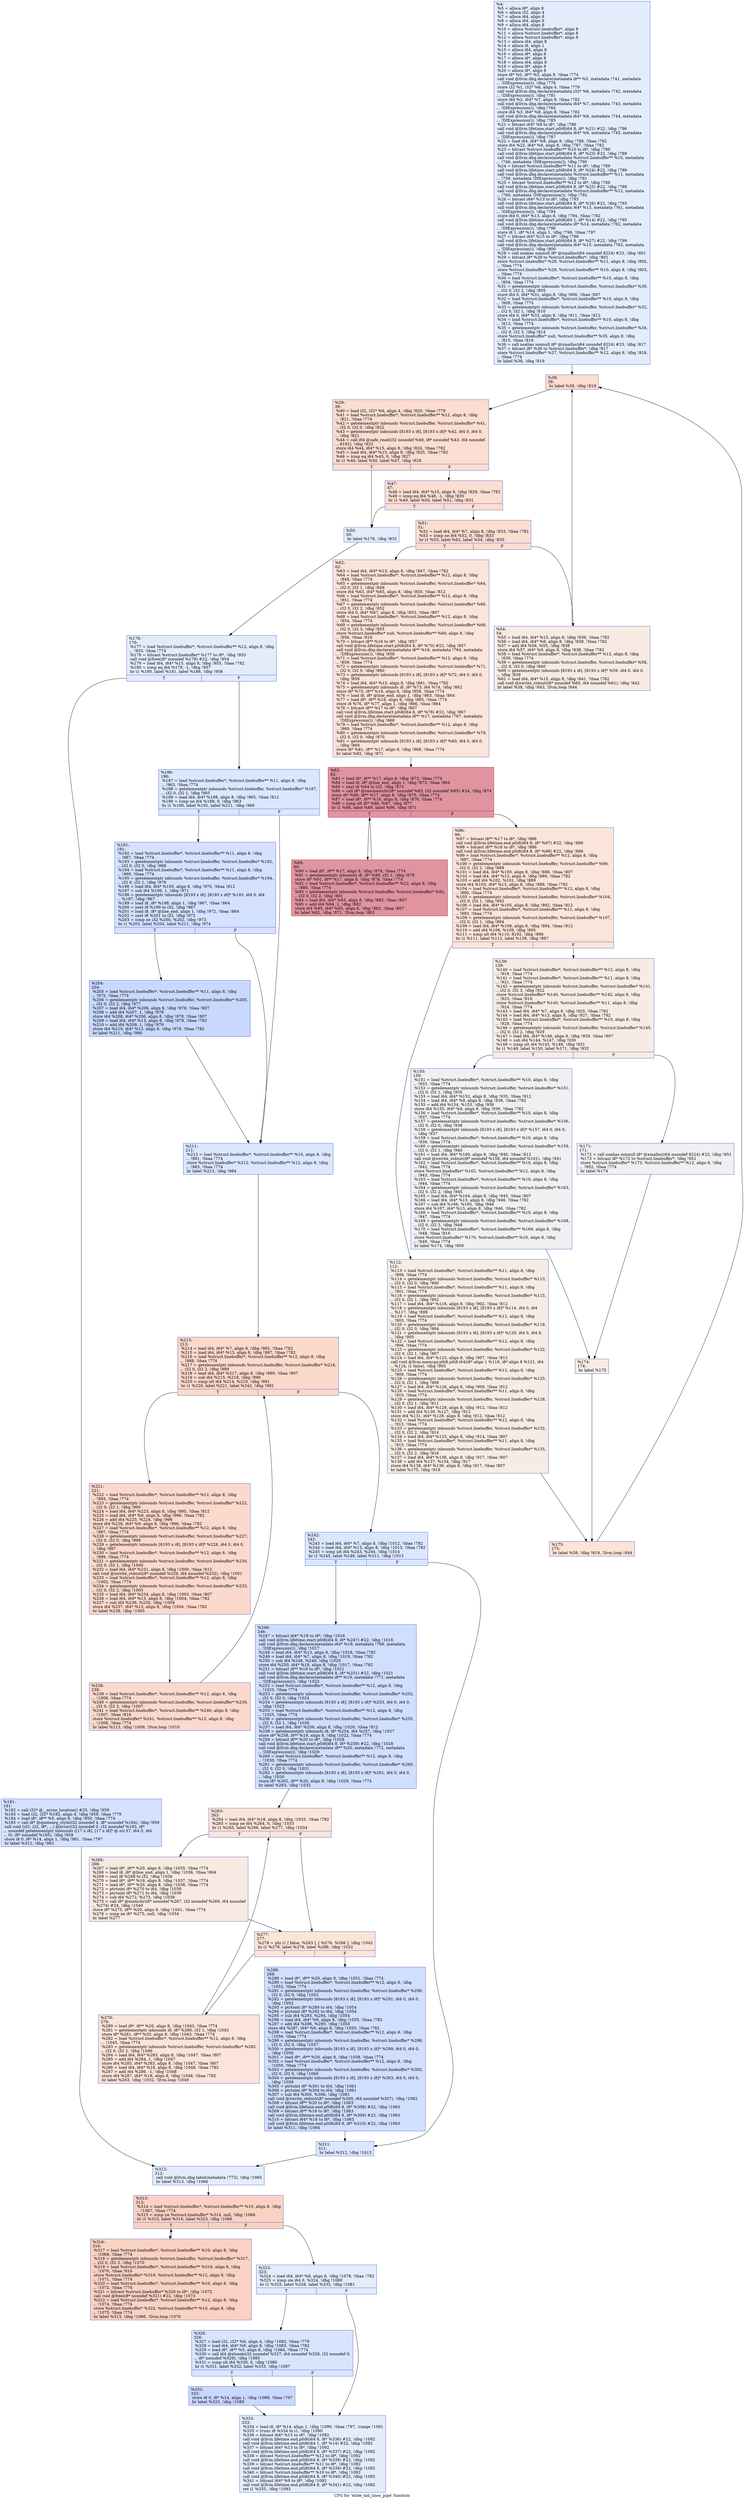 digraph "CFG for 'elide_tail_lines_pipe' function" {
	label="CFG for 'elide_tail_lines_pipe' function";

	Node0x901e40 [shape=record,color="#3d50c3ff", style=filled, fillcolor="#bfd3f670",label="{%4:\l  %5 = alloca i8*, align 8\l  %6 = alloca i32, align 4\l  %7 = alloca i64, align 8\l  %8 = alloca i64, align 8\l  %9 = alloca i64, align 8\l  %10 = alloca %struct.linebuffer*, align 8\l  %11 = alloca %struct.linebuffer*, align 8\l  %12 = alloca %struct.linebuffer*, align 8\l  %13 = alloca i64, align 8\l  %14 = alloca i8, align 1\l  %15 = alloca i64, align 8\l  %16 = alloca i8*, align 8\l  %17 = alloca i8*, align 8\l  %18 = alloca i64, align 8\l  %19 = alloca i8*, align 8\l  %20 = alloca i8*, align 8\l  store i8* %0, i8** %5, align 8, !tbaa !774\l  call void @llvm.dbg.declare(metadata i8** %5, metadata !741, metadata\l... !DIExpression()), !dbg !778\l  store i32 %1, i32* %6, align 4, !tbaa !779\l  call void @llvm.dbg.declare(metadata i32* %6, metadata !742, metadata\l... !DIExpression()), !dbg !781\l  store i64 %2, i64* %7, align 8, !tbaa !782\l  call void @llvm.dbg.declare(metadata i64* %7, metadata !743, metadata\l... !DIExpression()), !dbg !784\l  store i64 %3, i64* %8, align 8, !tbaa !782\l  call void @llvm.dbg.declare(metadata i64* %8, metadata !744, metadata\l... !DIExpression()), !dbg !785\l  %21 = bitcast i64* %9 to i8*, !dbg !786\l  call void @llvm.lifetime.start.p0i8(i64 8, i8* %21) #22, !dbg !786\l  call void @llvm.dbg.declare(metadata i64* %9, metadata !745, metadata\l... !DIExpression()), !dbg !787\l  %22 = load i64, i64* %8, align 8, !dbg !788, !tbaa !782\l  store i64 %22, i64* %9, align 8, !dbg !787, !tbaa !782\l  %23 = bitcast %struct.linebuffer** %10 to i8*, !dbg !789\l  call void @llvm.lifetime.start.p0i8(i64 8, i8* %23) #22, !dbg !789\l  call void @llvm.dbg.declare(metadata %struct.linebuffer** %10, metadata\l... !746, metadata !DIExpression()), !dbg !790\l  %24 = bitcast %struct.linebuffer** %11 to i8*, !dbg !789\l  call void @llvm.lifetime.start.p0i8(i64 8, i8* %24) #22, !dbg !789\l  call void @llvm.dbg.declare(metadata %struct.linebuffer** %11, metadata\l... !759, metadata !DIExpression()), !dbg !791\l  %25 = bitcast %struct.linebuffer** %12 to i8*, !dbg !789\l  call void @llvm.lifetime.start.p0i8(i64 8, i8* %25) #22, !dbg !789\l  call void @llvm.dbg.declare(metadata %struct.linebuffer** %12, metadata\l... !760, metadata !DIExpression()), !dbg !792\l  %26 = bitcast i64* %13 to i8*, !dbg !793\l  call void @llvm.lifetime.start.p0i8(i64 8, i8* %26) #22, !dbg !793\l  call void @llvm.dbg.declare(metadata i64* %13, metadata !761, metadata\l... !DIExpression()), !dbg !794\l  store i64 0, i64* %13, align 8, !dbg !794, !tbaa !782\l  call void @llvm.lifetime.start.p0i8(i64 1, i8* %14) #22, !dbg !795\l  call void @llvm.dbg.declare(metadata i8* %14, metadata !762, metadata\l... !DIExpression()), !dbg !796\l  store i8 1, i8* %14, align 1, !dbg !796, !tbaa !797\l  %27 = bitcast i64* %15 to i8*, !dbg !799\l  call void @llvm.lifetime.start.p0i8(i64 8, i8* %27) #22, !dbg !799\l  call void @llvm.dbg.declare(metadata i64* %15, metadata !763, metadata\l... !DIExpression()), !dbg !800\l  %28 = call noalias nonnull i8* @xmalloc(i64 noundef 8224) #23, !dbg !801\l  %29 = bitcast i8* %28 to %struct.linebuffer*, !dbg !801\l  store %struct.linebuffer* %29, %struct.linebuffer** %11, align 8, !dbg !802,\l... !tbaa !774\l  store %struct.linebuffer* %29, %struct.linebuffer** %10, align 8, !dbg !803,\l... !tbaa !774\l  %30 = load %struct.linebuffer*, %struct.linebuffer** %10, align 8, !dbg\l... !804, !tbaa !774\l  %31 = getelementptr inbounds %struct.linebuffer, %struct.linebuffer* %30,\l... i32 0, i32 2, !dbg !805\l  store i64 0, i64* %31, align 8, !dbg !806, !tbaa !807\l  %32 = load %struct.linebuffer*, %struct.linebuffer** %10, align 8, !dbg\l... !809, !tbaa !774\l  %33 = getelementptr inbounds %struct.linebuffer, %struct.linebuffer* %32,\l... i32 0, i32 1, !dbg !810\l  store i64 0, i64* %33, align 8, !dbg !811, !tbaa !812\l  %34 = load %struct.linebuffer*, %struct.linebuffer** %10, align 8, !dbg\l... !813, !tbaa !774\l  %35 = getelementptr inbounds %struct.linebuffer, %struct.linebuffer* %34,\l... i32 0, i32 3, !dbg !814\l  store %struct.linebuffer* null, %struct.linebuffer** %35, align 8, !dbg\l... !815, !tbaa !816\l  %36 = call noalias nonnull i8* @xmalloc(i64 noundef 8224) #23, !dbg !817\l  %37 = bitcast i8* %36 to %struct.linebuffer*, !dbg !817\l  store %struct.linebuffer* %37, %struct.linebuffer** %12, align 8, !dbg !818,\l... !tbaa !774\l  br label %38, !dbg !819\l}"];
	Node0x901e40 -> Node0x901fe0;
	Node0x901fe0 [shape=record,color="#3d50c3ff", style=filled, fillcolor="#f7b39670",label="{%38:\l38:                                               \l  br label %39, !dbg !819\l}"];
	Node0x901fe0 -> Node0x902030;
	Node0x902030 [shape=record,color="#3d50c3ff", style=filled, fillcolor="#f7b39670",label="{%39:\l39:                                               \l  %40 = load i32, i32* %6, align 4, !dbg !820, !tbaa !779\l  %41 = load %struct.linebuffer*, %struct.linebuffer** %12, align 8, !dbg\l... !821, !tbaa !774\l  %42 = getelementptr inbounds %struct.linebuffer, %struct.linebuffer* %41,\l... i32 0, i32 0, !dbg !822\l  %43 = getelementptr inbounds [8193 x i8], [8193 x i8]* %42, i64 0, i64 0,\l... !dbg !821\l  %44 = call i64 @safe_read(i32 noundef %40, i8* noundef %43, i64 noundef\l... 8192), !dbg !823\l  store i64 %44, i64* %15, align 8, !dbg !824, !tbaa !782\l  %45 = load i64, i64* %15, align 8, !dbg !825, !tbaa !782\l  %46 = icmp eq i64 %45, 0, !dbg !827\l  br i1 %46, label %50, label %47, !dbg !828\l|{<s0>T|<s1>F}}"];
	Node0x902030:s0 -> Node0x9020d0;
	Node0x902030:s1 -> Node0x902080;
	Node0x902080 [shape=record,color="#3d50c3ff", style=filled, fillcolor="#f7b39670",label="{%47:\l47:                                               \l  %48 = load i64, i64* %15, align 8, !dbg !829, !tbaa !782\l  %49 = icmp eq i64 %48, -1, !dbg !830\l  br i1 %49, label %50, label %51, !dbg !831\l|{<s0>T|<s1>F}}"];
	Node0x902080:s0 -> Node0x9020d0;
	Node0x902080:s1 -> Node0x902120;
	Node0x9020d0 [shape=record,color="#3d50c3ff", style=filled, fillcolor="#bfd3f670",label="{%50:\l50:                                               \l  br label %176, !dbg !832\l}"];
	Node0x9020d0 -> Node0x9024e0;
	Node0x902120 [shape=record,color="#3d50c3ff", style=filled, fillcolor="#f7b39670",label="{%51:\l51:                                               \l  %52 = load i64, i64* %7, align 8, !dbg !833, !tbaa !782\l  %53 = icmp ne i64 %52, 0, !dbg !833\l  br i1 %53, label %62, label %54, !dbg !835\l|{<s0>T|<s1>F}}"];
	Node0x902120:s0 -> Node0x9021c0;
	Node0x902120:s1 -> Node0x902170;
	Node0x902170 [shape=record,color="#3d50c3ff", style=filled, fillcolor="#eed0c070",label="{%54:\l54:                                               \l  %55 = load i64, i64* %15, align 8, !dbg !836, !tbaa !782\l  %56 = load i64, i64* %9, align 8, !dbg !838, !tbaa !782\l  %57 = add i64 %56, %55, !dbg !838\l  store i64 %57, i64* %9, align 8, !dbg !838, !tbaa !782\l  %58 = load %struct.linebuffer*, %struct.linebuffer** %12, align 8, !dbg\l... !839, !tbaa !774\l  %59 = getelementptr inbounds %struct.linebuffer, %struct.linebuffer* %58,\l... i32 0, i32 0, !dbg !840\l  %60 = getelementptr inbounds [8193 x i8], [8193 x i8]* %59, i64 0, i64 0,\l... !dbg !839\l  %61 = load i64, i64* %15, align 8, !dbg !841, !tbaa !782\l  call void @xwrite_stdout(i8* noundef %60, i64 noundef %61), !dbg !842\l  br label %38, !dbg !843, !llvm.loop !844\l}"];
	Node0x902170 -> Node0x901fe0;
	Node0x9021c0 [shape=record,color="#3d50c3ff", style=filled, fillcolor="#f5c1a970",label="{%62:\l62:                                               \l  %63 = load i64, i64* %15, align 8, !dbg !847, !tbaa !782\l  %64 = load %struct.linebuffer*, %struct.linebuffer** %12, align 8, !dbg\l... !848, !tbaa !774\l  %65 = getelementptr inbounds %struct.linebuffer, %struct.linebuffer* %64,\l... i32 0, i32 1, !dbg !849\l  store i64 %63, i64* %65, align 8, !dbg !850, !tbaa !812\l  %66 = load %struct.linebuffer*, %struct.linebuffer** %12, align 8, !dbg\l... !851, !tbaa !774\l  %67 = getelementptr inbounds %struct.linebuffer, %struct.linebuffer* %66,\l... i32 0, i32 2, !dbg !852\l  store i64 0, i64* %67, align 8, !dbg !853, !tbaa !807\l  %68 = load %struct.linebuffer*, %struct.linebuffer** %12, align 8, !dbg\l... !854, !tbaa !774\l  %69 = getelementptr inbounds %struct.linebuffer, %struct.linebuffer* %68,\l... i32 0, i32 3, !dbg !855\l  store %struct.linebuffer* null, %struct.linebuffer** %69, align 8, !dbg\l... !856, !tbaa !816\l  %70 = bitcast i8** %16 to i8*, !dbg !857\l  call void @llvm.lifetime.start.p0i8(i64 8, i8* %70) #22, !dbg !857\l  call void @llvm.dbg.declare(metadata i8** %16, metadata !764, metadata\l... !DIExpression()), !dbg !858\l  %71 = load %struct.linebuffer*, %struct.linebuffer** %12, align 8, !dbg\l... !859, !tbaa !774\l  %72 = getelementptr inbounds %struct.linebuffer, %struct.linebuffer* %71,\l... i32 0, i32 0, !dbg !860\l  %73 = getelementptr inbounds [8193 x i8], [8193 x i8]* %72, i64 0, i64 0,\l... !dbg !859\l  %74 = load i64, i64* %15, align 8, !dbg !861, !tbaa !782\l  %75 = getelementptr inbounds i8, i8* %73, i64 %74, !dbg !862\l  store i8* %75, i8** %16, align 8, !dbg !858, !tbaa !774\l  %76 = load i8, i8* @line_end, align 1, !dbg !863, !tbaa !864\l  %77 = load i8*, i8** %16, align 8, !dbg !865, !tbaa !774\l  store i8 %76, i8* %77, align 1, !dbg !866, !tbaa !864\l  %78 = bitcast i8** %17 to i8*, !dbg !867\l  call void @llvm.lifetime.start.p0i8(i64 8, i8* %78) #22, !dbg !867\l  call void @llvm.dbg.declare(metadata i8** %17, metadata !767, metadata\l... !DIExpression()), !dbg !868\l  %79 = load %struct.linebuffer*, %struct.linebuffer** %12, align 8, !dbg\l... !869, !tbaa !774\l  %80 = getelementptr inbounds %struct.linebuffer, %struct.linebuffer* %79,\l... i32 0, i32 0, !dbg !870\l  %81 = getelementptr inbounds [8193 x i8], [8193 x i8]* %80, i64 0, i64 0,\l... !dbg !869\l  store i8* %81, i8** %17, align 8, !dbg !868, !tbaa !774\l  br label %82, !dbg !871\l}"];
	Node0x9021c0 -> Node0x902210;
	Node0x902210 [shape=record,color="#b70d28ff", style=filled, fillcolor="#b70d2870",label="{%82:\l82:                                               \l  %83 = load i8*, i8** %17, align 8, !dbg !872, !tbaa !774\l  %84 = load i8, i8* @line_end, align 1, !dbg !873, !tbaa !864\l  %85 = sext i8 %84 to i32, !dbg !873\l  %86 = call i8* @rawmemchr(i8* noundef %83, i32 noundef %85) #24, !dbg !874\l  store i8* %86, i8** %17, align 8, !dbg !875, !tbaa !774\l  %87 = load i8*, i8** %16, align 8, !dbg !876, !tbaa !774\l  %88 = icmp ult i8* %86, %87, !dbg !877\l  br i1 %88, label %89, label %96, !dbg !871\l|{<s0>T|<s1>F}}"];
	Node0x902210:s0 -> Node0x902260;
	Node0x902210:s1 -> Node0x9022b0;
	Node0x902260 [shape=record,color="#b70d28ff", style=filled, fillcolor="#b70d2870",label="{%89:\l89:                                               \l  %90 = load i8*, i8** %17, align 8, !dbg !878, !tbaa !774\l  %91 = getelementptr inbounds i8, i8* %90, i32 1, !dbg !878\l  store i8* %91, i8** %17, align 8, !dbg !878, !tbaa !774\l  %92 = load %struct.linebuffer*, %struct.linebuffer** %12, align 8, !dbg\l... !880, !tbaa !774\l  %93 = getelementptr inbounds %struct.linebuffer, %struct.linebuffer* %92,\l... i32 0, i32 2, !dbg !881\l  %94 = load i64, i64* %93, align 8, !dbg !882, !tbaa !807\l  %95 = add i64 %94, 1, !dbg !882\l  store i64 %95, i64* %93, align 8, !dbg !882, !tbaa !807\l  br label %82, !dbg !871, !llvm.loop !883\l}"];
	Node0x902260 -> Node0x902210;
	Node0x9022b0 [shape=record,color="#3d50c3ff", style=filled, fillcolor="#f5c1a970",label="{%96:\l96:                                               \l  %97 = bitcast i8** %17 to i8*, !dbg !886\l  call void @llvm.lifetime.end.p0i8(i64 8, i8* %97) #22, !dbg !886\l  %98 = bitcast i8** %16 to i8*, !dbg !886\l  call void @llvm.lifetime.end.p0i8(i64 8, i8* %98) #22, !dbg !886\l  %99 = load %struct.linebuffer*, %struct.linebuffer** %12, align 8, !dbg\l... !887, !tbaa !774\l  %100 = getelementptr inbounds %struct.linebuffer, %struct.linebuffer* %99,\l... i32 0, i32 2, !dbg !888\l  %101 = load i64, i64* %100, align 8, !dbg !888, !tbaa !807\l  %102 = load i64, i64* %13, align 8, !dbg !889, !tbaa !782\l  %103 = add i64 %102, %101, !dbg !889\l  store i64 %103, i64* %13, align 8, !dbg !889, !tbaa !782\l  %104 = load %struct.linebuffer*, %struct.linebuffer** %12, align 8, !dbg\l... !890, !tbaa !774\l  %105 = getelementptr inbounds %struct.linebuffer, %struct.linebuffer* %104,\l... i32 0, i32 1, !dbg !892\l  %106 = load i64, i64* %105, align 8, !dbg !892, !tbaa !812\l  %107 = load %struct.linebuffer*, %struct.linebuffer** %11, align 8, !dbg\l... !893, !tbaa !774\l  %108 = getelementptr inbounds %struct.linebuffer, %struct.linebuffer* %107,\l... i32 0, i32 1, !dbg !894\l  %109 = load i64, i64* %108, align 8, !dbg !894, !tbaa !812\l  %110 = add i64 %106, %109, !dbg !895\l  %111 = icmp ult i64 %110, 8192, !dbg !896\l  br i1 %111, label %112, label %139, !dbg !897\l|{<s0>T|<s1>F}}"];
	Node0x9022b0:s0 -> Node0x902300;
	Node0x9022b0:s1 -> Node0x902350;
	Node0x902300 [shape=record,color="#3d50c3ff", style=filled, fillcolor="#ecd3c570",label="{%112:\l112:                                              \l  %113 = load %struct.linebuffer*, %struct.linebuffer** %11, align 8, !dbg\l... !898, !tbaa !774\l  %114 = getelementptr inbounds %struct.linebuffer, %struct.linebuffer* %113,\l... i32 0, i32 0, !dbg !900\l  %115 = load %struct.linebuffer*, %struct.linebuffer** %11, align 8, !dbg\l... !901, !tbaa !774\l  %116 = getelementptr inbounds %struct.linebuffer, %struct.linebuffer* %115,\l... i32 0, i32 1, !dbg !902\l  %117 = load i64, i64* %116, align 8, !dbg !902, !tbaa !812\l  %118 = getelementptr inbounds [8193 x i8], [8193 x i8]* %114, i64 0, i64\l... %117, !dbg !898\l  %119 = load %struct.linebuffer*, %struct.linebuffer** %12, align 8, !dbg\l... !903, !tbaa !774\l  %120 = getelementptr inbounds %struct.linebuffer, %struct.linebuffer* %119,\l... i32 0, i32 0, !dbg !904\l  %121 = getelementptr inbounds [8193 x i8], [8193 x i8]* %120, i64 0, i64 0,\l... !dbg !905\l  %122 = load %struct.linebuffer*, %struct.linebuffer** %12, align 8, !dbg\l... !906, !tbaa !774\l  %123 = getelementptr inbounds %struct.linebuffer, %struct.linebuffer* %122,\l... i32 0, i32 1, !dbg !907\l  %124 = load i64, i64* %123, align 8, !dbg !907, !tbaa !812\l  call void @llvm.memcpy.p0i8.p0i8.i64(i8* align 1 %118, i8* align 8 %121, i64\l... %124, i1 false), !dbg !905\l  %125 = load %struct.linebuffer*, %struct.linebuffer** %12, align 8, !dbg\l... !908, !tbaa !774\l  %126 = getelementptr inbounds %struct.linebuffer, %struct.linebuffer* %125,\l... i32 0, i32 1, !dbg !909\l  %127 = load i64, i64* %126, align 8, !dbg !909, !tbaa !812\l  %128 = load %struct.linebuffer*, %struct.linebuffer** %11, align 8, !dbg\l... !910, !tbaa !774\l  %129 = getelementptr inbounds %struct.linebuffer, %struct.linebuffer* %128,\l... i32 0, i32 1, !dbg !911\l  %130 = load i64, i64* %129, align 8, !dbg !912, !tbaa !812\l  %131 = add i64 %130, %127, !dbg !912\l  store i64 %131, i64* %129, align 8, !dbg !912, !tbaa !812\l  %132 = load %struct.linebuffer*, %struct.linebuffer** %12, align 8, !dbg\l... !913, !tbaa !774\l  %133 = getelementptr inbounds %struct.linebuffer, %struct.linebuffer* %132,\l... i32 0, i32 2, !dbg !914\l  %134 = load i64, i64* %133, align 8, !dbg !914, !tbaa !807\l  %135 = load %struct.linebuffer*, %struct.linebuffer** %11, align 8, !dbg\l... !915, !tbaa !774\l  %136 = getelementptr inbounds %struct.linebuffer, %struct.linebuffer* %135,\l... i32 0, i32 2, !dbg !916\l  %137 = load i64, i64* %136, align 8, !dbg !917, !tbaa !807\l  %138 = add i64 %137, %134, !dbg !917\l  store i64 %138, i64* %136, align 8, !dbg !917, !tbaa !807\l  br label %175, !dbg !918\l}"];
	Node0x902300 -> Node0x902490;
	Node0x902350 [shape=record,color="#3d50c3ff", style=filled, fillcolor="#ecd3c570",label="{%139:\l139:                                              \l  %140 = load %struct.linebuffer*, %struct.linebuffer** %12, align 8, !dbg\l... !919, !tbaa !774\l  %141 = load %struct.linebuffer*, %struct.linebuffer** %11, align 8, !dbg\l... !921, !tbaa !774\l  %142 = getelementptr inbounds %struct.linebuffer, %struct.linebuffer* %141,\l... i32 0, i32 3, !dbg !922\l  store %struct.linebuffer* %140, %struct.linebuffer** %142, align 8, !dbg\l... !923, !tbaa !816\l  store %struct.linebuffer* %140, %struct.linebuffer** %11, align 8, !dbg\l... !924, !tbaa !774\l  %143 = load i64, i64* %7, align 8, !dbg !925, !tbaa !782\l  %144 = load i64, i64* %13, align 8, !dbg !927, !tbaa !782\l  %145 = load %struct.linebuffer*, %struct.linebuffer** %10, align 8, !dbg\l... !928, !tbaa !774\l  %146 = getelementptr inbounds %struct.linebuffer, %struct.linebuffer* %145,\l... i32 0, i32 2, !dbg !929\l  %147 = load i64, i64* %146, align 8, !dbg !929, !tbaa !807\l  %148 = sub i64 %144, %147, !dbg !930\l  %149 = icmp ult i64 %143, %148, !dbg !931\l  br i1 %149, label %150, label %171, !dbg !932\l|{<s0>T|<s1>F}}"];
	Node0x902350:s0 -> Node0x9023a0;
	Node0x902350:s1 -> Node0x9023f0;
	Node0x9023a0 [shape=record,color="#3d50c3ff", style=filled, fillcolor="#d9dce170",label="{%150:\l150:                                              \l  %151 = load %struct.linebuffer*, %struct.linebuffer** %10, align 8, !dbg\l... !933, !tbaa !774\l  %152 = getelementptr inbounds %struct.linebuffer, %struct.linebuffer* %151,\l... i32 0, i32 1, !dbg !935\l  %153 = load i64, i64* %152, align 8, !dbg !935, !tbaa !812\l  %154 = load i64, i64* %9, align 8, !dbg !936, !tbaa !782\l  %155 = add i64 %154, %153, !dbg !936\l  store i64 %155, i64* %9, align 8, !dbg !936, !tbaa !782\l  %156 = load %struct.linebuffer*, %struct.linebuffer** %10, align 8, !dbg\l... !937, !tbaa !774\l  %157 = getelementptr inbounds %struct.linebuffer, %struct.linebuffer* %156,\l... i32 0, i32 0, !dbg !938\l  %158 = getelementptr inbounds [8193 x i8], [8193 x i8]* %157, i64 0, i64 0,\l... !dbg !937\l  %159 = load %struct.linebuffer*, %struct.linebuffer** %10, align 8, !dbg\l... !939, !tbaa !774\l  %160 = getelementptr inbounds %struct.linebuffer, %struct.linebuffer* %159,\l... i32 0, i32 1, !dbg !940\l  %161 = load i64, i64* %160, align 8, !dbg !940, !tbaa !812\l  call void @xwrite_stdout(i8* noundef %158, i64 noundef %161), !dbg !941\l  %162 = load %struct.linebuffer*, %struct.linebuffer** %10, align 8, !dbg\l... !942, !tbaa !774\l  store %struct.linebuffer* %162, %struct.linebuffer** %12, align 8, !dbg\l... !943, !tbaa !774\l  %163 = load %struct.linebuffer*, %struct.linebuffer** %10, align 8, !dbg\l... !944, !tbaa !774\l  %164 = getelementptr inbounds %struct.linebuffer, %struct.linebuffer* %163,\l... i32 0, i32 2, !dbg !945\l  %165 = load i64, i64* %164, align 8, !dbg !945, !tbaa !807\l  %166 = load i64, i64* %13, align 8, !dbg !946, !tbaa !782\l  %167 = sub i64 %166, %165, !dbg !946\l  store i64 %167, i64* %13, align 8, !dbg !946, !tbaa !782\l  %168 = load %struct.linebuffer*, %struct.linebuffer** %10, align 8, !dbg\l... !947, !tbaa !774\l  %169 = getelementptr inbounds %struct.linebuffer, %struct.linebuffer* %168,\l... i32 0, i32 3, !dbg !948\l  %170 = load %struct.linebuffer*, %struct.linebuffer** %169, align 8, !dbg\l... !948, !tbaa !816\l  store %struct.linebuffer* %170, %struct.linebuffer** %10, align 8, !dbg\l... !949, !tbaa !774\l  br label %174, !dbg !950\l}"];
	Node0x9023a0 -> Node0x902440;
	Node0x9023f0 [shape=record,color="#3d50c3ff", style=filled, fillcolor="#d9dce170",label="{%171:\l171:                                              \l  %172 = call noalias nonnull i8* @xmalloc(i64 noundef 8224) #23, !dbg !951\l  %173 = bitcast i8* %172 to %struct.linebuffer*, !dbg !951\l  store %struct.linebuffer* %173, %struct.linebuffer** %12, align 8, !dbg\l... !952, !tbaa !774\l  br label %174\l}"];
	Node0x9023f0 -> Node0x902440;
	Node0x902440 [shape=record,color="#3d50c3ff", style=filled, fillcolor="#ecd3c570",label="{%174:\l174:                                              \l  br label %175\l}"];
	Node0x902440 -> Node0x902490;
	Node0x902490 [shape=record,color="#3d50c3ff", style=filled, fillcolor="#f5c1a970",label="{%175:\l175:                                              \l  br label %38, !dbg !819, !llvm.loop !844\l}"];
	Node0x902490 -> Node0x901fe0;
	Node0x9024e0 [shape=record,color="#3d50c3ff", style=filled, fillcolor="#bfd3f670",label="{%176:\l176:                                              \l  %177 = load %struct.linebuffer*, %struct.linebuffer** %12, align 8, !dbg\l... !953, !tbaa !774\l  %178 = bitcast %struct.linebuffer* %177 to i8*, !dbg !953\l  call void @free(i8* noundef %178) #22, !dbg !954\l  %179 = load i64, i64* %15, align 8, !dbg !955, !tbaa !782\l  %180 = icmp eq i64 %179, -1, !dbg !957\l  br i1 %180, label %181, label %186, !dbg !958\l|{<s0>T|<s1>F}}"];
	Node0x9024e0:s0 -> Node0x902530;
	Node0x9024e0:s1 -> Node0x902580;
	Node0x902530 [shape=record,color="#3d50c3ff", style=filled, fillcolor="#9ebeff70",label="{%181:\l181:                                              \l  %182 = call i32* @__errno_location() #25, !dbg !959\l  %183 = load i32, i32* %182, align 4, !dbg !959, !tbaa !779\l  %184 = load i8*, i8** %5, align 8, !dbg !959, !tbaa !774\l  %185 = call i8* @quotearg_style(i32 noundef 4, i8* noundef %184), !dbg !959\l  call void (i32, i32, i8*, ...) @error(i32 noundef 0, i32 noundef %183, i8*\l... noundef getelementptr inbounds ([17 x i8], [17 x i8]* @.str.57, i64 0, i64\l... 0), i8* noundef %185), !dbg !959\l  store i8 0, i8* %14, align 1, !dbg !961, !tbaa !797\l  br label %312, !dbg !962\l}"];
	Node0x902530 -> Node0x902a30;
	Node0x902580 [shape=record,color="#3d50c3ff", style=filled, fillcolor="#aec9fc70",label="{%186:\l186:                                              \l  %187 = load %struct.linebuffer*, %struct.linebuffer** %11, align 8, !dbg\l... !963, !tbaa !774\l  %188 = getelementptr inbounds %struct.linebuffer, %struct.linebuffer* %187,\l... i32 0, i32 1, !dbg !965\l  %189 = load i64, i64* %188, align 8, !dbg !965, !tbaa !812\l  %190 = icmp ne i64 %189, 0, !dbg !963\l  br i1 %190, label %191, label %211, !dbg !966\l|{<s0>T|<s1>F}}"];
	Node0x902580:s0 -> Node0x9025d0;
	Node0x902580:s1 -> Node0x902670;
	Node0x9025d0 [shape=record,color="#3d50c3ff", style=filled, fillcolor="#9ebeff70",label="{%191:\l191:                                              \l  %192 = load %struct.linebuffer*, %struct.linebuffer** %11, align 8, !dbg\l... !967, !tbaa !774\l  %193 = getelementptr inbounds %struct.linebuffer, %struct.linebuffer* %192,\l... i32 0, i32 0, !dbg !968\l  %194 = load %struct.linebuffer*, %struct.linebuffer** %11, align 8, !dbg\l... !969, !tbaa !774\l  %195 = getelementptr inbounds %struct.linebuffer, %struct.linebuffer* %194,\l... i32 0, i32 1, !dbg !970\l  %196 = load i64, i64* %195, align 8, !dbg !970, !tbaa !812\l  %197 = sub i64 %196, 1, !dbg !971\l  %198 = getelementptr inbounds [8193 x i8], [8193 x i8]* %193, i64 0, i64\l... %197, !dbg !967\l  %199 = load i8, i8* %198, align 1, !dbg !967, !tbaa !864\l  %200 = sext i8 %199 to i32, !dbg !967\l  %201 = load i8, i8* @line_end, align 1, !dbg !972, !tbaa !864\l  %202 = sext i8 %201 to i32, !dbg !972\l  %203 = icmp ne i32 %200, %202, !dbg !973\l  br i1 %203, label %204, label %211, !dbg !974\l|{<s0>T|<s1>F}}"];
	Node0x9025d0:s0 -> Node0x902620;
	Node0x9025d0:s1 -> Node0x902670;
	Node0x902620 [shape=record,color="#3d50c3ff", style=filled, fillcolor="#85a8fc70",label="{%204:\l204:                                              \l  %205 = load %struct.linebuffer*, %struct.linebuffer** %11, align 8, !dbg\l... !975, !tbaa !774\l  %206 = getelementptr inbounds %struct.linebuffer, %struct.linebuffer* %205,\l... i32 0, i32 2, !dbg !977\l  %207 = load i64, i64* %206, align 8, !dbg !978, !tbaa !807\l  %208 = add i64 %207, 1, !dbg !978\l  store i64 %208, i64* %206, align 8, !dbg !978, !tbaa !807\l  %209 = load i64, i64* %13, align 8, !dbg !979, !tbaa !782\l  %210 = add i64 %209, 1, !dbg !979\l  store i64 %210, i64* %13, align 8, !dbg !979, !tbaa !782\l  br label %211, !dbg !980\l}"];
	Node0x902620 -> Node0x902670;
	Node0x902670 [shape=record,color="#3d50c3ff", style=filled, fillcolor="#aec9fc70",label="{%211:\l211:                                              \l  %212 = load %struct.linebuffer*, %struct.linebuffer** %10, align 8, !dbg\l... !981, !tbaa !774\l  store %struct.linebuffer* %212, %struct.linebuffer** %12, align 8, !dbg\l... !983, !tbaa !774\l  br label %213, !dbg !984\l}"];
	Node0x902670 -> Node0x9026c0;
	Node0x9026c0 [shape=record,color="#3d50c3ff", style=filled, fillcolor="#f7a88970",label="{%213:\l213:                                              \l  %214 = load i64, i64* %7, align 8, !dbg !985, !tbaa !782\l  %215 = load i64, i64* %13, align 8, !dbg !987, !tbaa !782\l  %216 = load %struct.linebuffer*, %struct.linebuffer** %12, align 8, !dbg\l... !988, !tbaa !774\l  %217 = getelementptr inbounds %struct.linebuffer, %struct.linebuffer* %216,\l... i32 0, i32 2, !dbg !989\l  %218 = load i64, i64* %217, align 8, !dbg !989, !tbaa !807\l  %219 = sub i64 %215, %218, !dbg !990\l  %220 = icmp ult i64 %214, %219, !dbg !991\l  br i1 %220, label %221, label %242, !dbg !992\l|{<s0>T|<s1>F}}"];
	Node0x9026c0:s0 -> Node0x902710;
	Node0x9026c0:s1 -> Node0x9027b0;
	Node0x902710 [shape=record,color="#3d50c3ff", style=filled, fillcolor="#f7ac8e70",label="{%221:\l221:                                              \l  %222 = load %struct.linebuffer*, %struct.linebuffer** %12, align 8, !dbg\l... !993, !tbaa !774\l  %223 = getelementptr inbounds %struct.linebuffer, %struct.linebuffer* %222,\l... i32 0, i32 1, !dbg !995\l  %224 = load i64, i64* %223, align 8, !dbg !995, !tbaa !812\l  %225 = load i64, i64* %9, align 8, !dbg !996, !tbaa !782\l  %226 = add i64 %225, %224, !dbg !996\l  store i64 %226, i64* %9, align 8, !dbg !996, !tbaa !782\l  %227 = load %struct.linebuffer*, %struct.linebuffer** %12, align 8, !dbg\l... !997, !tbaa !774\l  %228 = getelementptr inbounds %struct.linebuffer, %struct.linebuffer* %227,\l... i32 0, i32 0, !dbg !998\l  %229 = getelementptr inbounds [8193 x i8], [8193 x i8]* %228, i64 0, i64 0,\l... !dbg !997\l  %230 = load %struct.linebuffer*, %struct.linebuffer** %12, align 8, !dbg\l... !999, !tbaa !774\l  %231 = getelementptr inbounds %struct.linebuffer, %struct.linebuffer* %230,\l... i32 0, i32 1, !dbg !1000\l  %232 = load i64, i64* %231, align 8, !dbg !1000, !tbaa !812\l  call void @xwrite_stdout(i8* noundef %229, i64 noundef %232), !dbg !1001\l  %233 = load %struct.linebuffer*, %struct.linebuffer** %12, align 8, !dbg\l... !1002, !tbaa !774\l  %234 = getelementptr inbounds %struct.linebuffer, %struct.linebuffer* %233,\l... i32 0, i32 2, !dbg !1003\l  %235 = load i64, i64* %234, align 8, !dbg !1003, !tbaa !807\l  %236 = load i64, i64* %13, align 8, !dbg !1004, !tbaa !782\l  %237 = sub i64 %236, %235, !dbg !1004\l  store i64 %237, i64* %13, align 8, !dbg !1004, !tbaa !782\l  br label %238, !dbg !1005\l}"];
	Node0x902710 -> Node0x902760;
	Node0x902760 [shape=record,color="#3d50c3ff", style=filled, fillcolor="#f7ac8e70",label="{%238:\l238:                                              \l  %239 = load %struct.linebuffer*, %struct.linebuffer** %12, align 8, !dbg\l... !1006, !tbaa !774\l  %240 = getelementptr inbounds %struct.linebuffer, %struct.linebuffer* %239,\l... i32 0, i32 3, !dbg !1007\l  %241 = load %struct.linebuffer*, %struct.linebuffer** %240, align 8, !dbg\l... !1007, !tbaa !816\l  store %struct.linebuffer* %241, %struct.linebuffer** %12, align 8, !dbg\l... !1008, !tbaa !774\l  br label %213, !dbg !1009, !llvm.loop !1010\l}"];
	Node0x902760 -> Node0x9026c0;
	Node0x9027b0 [shape=record,color="#3d50c3ff", style=filled, fillcolor="#aec9fc70",label="{%242:\l242:                                              \l  %243 = load i64, i64* %7, align 8, !dbg !1012, !tbaa !782\l  %244 = load i64, i64* %13, align 8, !dbg !1013, !tbaa !782\l  %245 = icmp ult i64 %243, %244, !dbg !1014\l  br i1 %245, label %246, label %311, !dbg !1015\l|{<s0>T|<s1>F}}"];
	Node0x9027b0:s0 -> Node0x902800;
	Node0x9027b0:s1 -> Node0x9029e0;
	Node0x902800 [shape=record,color="#3d50c3ff", style=filled, fillcolor="#96b7ff70",label="{%246:\l246:                                              \l  %247 = bitcast i64* %18 to i8*, !dbg !1016\l  call void @llvm.lifetime.start.p0i8(i64 8, i8* %247) #22, !dbg !1016\l  call void @llvm.dbg.declare(metadata i64* %18, metadata !768, metadata\l... !DIExpression()), !dbg !1017\l  %248 = load i64, i64* %13, align 8, !dbg !1018, !tbaa !782\l  %249 = load i64, i64* %7, align 8, !dbg !1019, !tbaa !782\l  %250 = sub i64 %248, %249, !dbg !1020\l  store i64 %250, i64* %18, align 8, !dbg !1017, !tbaa !782\l  %251 = bitcast i8** %19 to i8*, !dbg !1021\l  call void @llvm.lifetime.start.p0i8(i64 8, i8* %251) #22, !dbg !1021\l  call void @llvm.dbg.declare(metadata i8** %19, metadata !771, metadata\l... !DIExpression()), !dbg !1022\l  %252 = load %struct.linebuffer*, %struct.linebuffer** %12, align 8, !dbg\l... !1023, !tbaa !774\l  %253 = getelementptr inbounds %struct.linebuffer, %struct.linebuffer* %252,\l... i32 0, i32 0, !dbg !1024\l  %254 = getelementptr inbounds [8193 x i8], [8193 x i8]* %253, i64 0, i64 0,\l... !dbg !1023\l  %255 = load %struct.linebuffer*, %struct.linebuffer** %12, align 8, !dbg\l... !1025, !tbaa !774\l  %256 = getelementptr inbounds %struct.linebuffer, %struct.linebuffer* %255,\l... i32 0, i32 1, !dbg !1026\l  %257 = load i64, i64* %256, align 8, !dbg !1026, !tbaa !812\l  %258 = getelementptr inbounds i8, i8* %254, i64 %257, !dbg !1027\l  store i8* %258, i8** %19, align 8, !dbg !1022, !tbaa !774\l  %259 = bitcast i8** %20 to i8*, !dbg !1028\l  call void @llvm.lifetime.start.p0i8(i64 8, i8* %259) #22, !dbg !1028\l  call void @llvm.dbg.declare(metadata i8** %20, metadata !772, metadata\l... !DIExpression()), !dbg !1029\l  %260 = load %struct.linebuffer*, %struct.linebuffer** %12, align 8, !dbg\l... !1030, !tbaa !774\l  %261 = getelementptr inbounds %struct.linebuffer, %struct.linebuffer* %260,\l... i32 0, i32 0, !dbg !1031\l  %262 = getelementptr inbounds [8193 x i8], [8193 x i8]* %261, i64 0, i64 0,\l... !dbg !1030\l  store i8* %262, i8** %20, align 8, !dbg !1029, !tbaa !774\l  br label %263, !dbg !1032\l}"];
	Node0x902800 -> Node0x902850;
	Node0x902850 [shape=record,color="#3d50c3ff", style=filled, fillcolor="#f5c1a970",label="{%263:\l263:                                              \l  %264 = load i64, i64* %18, align 8, !dbg !1033, !tbaa !782\l  %265 = icmp ne i64 %264, 0, !dbg !1033\l  br i1 %265, label %266, label %277, !dbg !1034\l|{<s0>T|<s1>F}}"];
	Node0x902850:s0 -> Node0x9028a0;
	Node0x902850:s1 -> Node0x9028f0;
	Node0x9028a0 [shape=record,color="#3d50c3ff", style=filled, fillcolor="#efcebd70",label="{%266:\l266:                                              \l  %267 = load i8*, i8** %20, align 8, !dbg !1035, !tbaa !774\l  %268 = load i8, i8* @line_end, align 1, !dbg !1036, !tbaa !864\l  %269 = sext i8 %268 to i32, !dbg !1036\l  %270 = load i8*, i8** %19, align 8, !dbg !1037, !tbaa !774\l  %271 = load i8*, i8** %20, align 8, !dbg !1038, !tbaa !774\l  %272 = ptrtoint i8* %270 to i64, !dbg !1039\l  %273 = ptrtoint i8* %271 to i64, !dbg !1039\l  %274 = sub i64 %272, %273, !dbg !1039\l  %275 = call i8* @memchr(i8* noundef %267, i32 noundef %269, i64 noundef\l... %274) #24, !dbg !1040\l  store i8* %275, i8** %20, align 8, !dbg !1041, !tbaa !774\l  %276 = icmp ne i8* %275, null, !dbg !1034\l  br label %277\l}"];
	Node0x9028a0 -> Node0x9028f0;
	Node0x9028f0 [shape=record,color="#3d50c3ff", style=filled, fillcolor="#f5c1a970",label="{%277:\l277:                                              \l  %278 = phi i1 [ false, %263 ], [ %276, %266 ], !dbg !1042\l  br i1 %278, label %279, label %288, !dbg !1032\l|{<s0>T|<s1>F}}"];
	Node0x9028f0:s0 -> Node0x902940;
	Node0x9028f0:s1 -> Node0x902990;
	Node0x902940 [shape=record,color="#3d50c3ff", style=filled, fillcolor="#f5c1a970",label="{%279:\l279:                                              \l  %280 = load i8*, i8** %20, align 8, !dbg !1043, !tbaa !774\l  %281 = getelementptr inbounds i8, i8* %280, i32 1, !dbg !1043\l  store i8* %281, i8** %20, align 8, !dbg !1043, !tbaa !774\l  %282 = load %struct.linebuffer*, %struct.linebuffer** %12, align 8, !dbg\l... !1045, !tbaa !774\l  %283 = getelementptr inbounds %struct.linebuffer, %struct.linebuffer* %282,\l... i32 0, i32 2, !dbg !1046\l  %284 = load i64, i64* %283, align 8, !dbg !1047, !tbaa !807\l  %285 = add i64 %284, 1, !dbg !1047\l  store i64 %285, i64* %283, align 8, !dbg !1047, !tbaa !807\l  %286 = load i64, i64* %18, align 8, !dbg !1048, !tbaa !782\l  %287 = add i64 %286, -1, !dbg !1048\l  store i64 %287, i64* %18, align 8, !dbg !1048, !tbaa !782\l  br label %263, !dbg !1032, !llvm.loop !1049\l}"];
	Node0x902940 -> Node0x902850;
	Node0x902990 [shape=record,color="#3d50c3ff", style=filled, fillcolor="#96b7ff70",label="{%288:\l288:                                              \l  %289 = load i8*, i8** %20, align 8, !dbg !1051, !tbaa !774\l  %290 = load %struct.linebuffer*, %struct.linebuffer** %12, align 8, !dbg\l... !1052, !tbaa !774\l  %291 = getelementptr inbounds %struct.linebuffer, %struct.linebuffer* %290,\l... i32 0, i32 0, !dbg !1053\l  %292 = getelementptr inbounds [8193 x i8], [8193 x i8]* %291, i64 0, i64 0,\l... !dbg !1052\l  %293 = ptrtoint i8* %289 to i64, !dbg !1054\l  %294 = ptrtoint i8* %292 to i64, !dbg !1054\l  %295 = sub i64 %293, %294, !dbg !1054\l  %296 = load i64, i64* %9, align 8, !dbg !1055, !tbaa !782\l  %297 = add i64 %296, %295, !dbg !1055\l  store i64 %297, i64* %9, align 8, !dbg !1055, !tbaa !782\l  %298 = load %struct.linebuffer*, %struct.linebuffer** %12, align 8, !dbg\l... !1056, !tbaa !774\l  %299 = getelementptr inbounds %struct.linebuffer, %struct.linebuffer* %298,\l... i32 0, i32 0, !dbg !1057\l  %300 = getelementptr inbounds [8193 x i8], [8193 x i8]* %299, i64 0, i64 0,\l... !dbg !1056\l  %301 = load i8*, i8** %20, align 8, !dbg !1058, !tbaa !774\l  %302 = load %struct.linebuffer*, %struct.linebuffer** %12, align 8, !dbg\l... !1059, !tbaa !774\l  %303 = getelementptr inbounds %struct.linebuffer, %struct.linebuffer* %302,\l... i32 0, i32 0, !dbg !1060\l  %304 = getelementptr inbounds [8193 x i8], [8193 x i8]* %303, i64 0, i64 0,\l... !dbg !1059\l  %305 = ptrtoint i8* %301 to i64, !dbg !1061\l  %306 = ptrtoint i8* %304 to i64, !dbg !1061\l  %307 = sub i64 %305, %306, !dbg !1061\l  call void @xwrite_stdout(i8* noundef %300, i64 noundef %307), !dbg !1062\l  %308 = bitcast i8** %20 to i8*, !dbg !1063\l  call void @llvm.lifetime.end.p0i8(i64 8, i8* %308) #22, !dbg !1063\l  %309 = bitcast i8** %19 to i8*, !dbg !1063\l  call void @llvm.lifetime.end.p0i8(i64 8, i8* %309) #22, !dbg !1063\l  %310 = bitcast i64* %18 to i8*, !dbg !1063\l  call void @llvm.lifetime.end.p0i8(i64 8, i8* %310) #22, !dbg !1063\l  br label %311, !dbg !1064\l}"];
	Node0x902990 -> Node0x9029e0;
	Node0x9029e0 [shape=record,color="#3d50c3ff", style=filled, fillcolor="#aec9fc70",label="{%311:\l311:                                              \l  br label %312, !dbg !1013\l}"];
	Node0x9029e0 -> Node0x902a30;
	Node0x902a30 [shape=record,color="#3d50c3ff", style=filled, fillcolor="#bfd3f670",label="{%312:\l312:                                              \l  call void @llvm.dbg.label(metadata !773), !dbg !1065\l  br label %313, !dbg !1066\l}"];
	Node0x902a30 -> Node0x902a80;
	Node0x902a80 [shape=record,color="#3d50c3ff", style=filled, fillcolor="#f4987a70",label="{%313:\l313:                                              \l  %314 = load %struct.linebuffer*, %struct.linebuffer** %10, align 8, !dbg\l... !1067, !tbaa !774\l  %315 = icmp ne %struct.linebuffer* %314, null, !dbg !1066\l  br i1 %315, label %316, label %323, !dbg !1066\l|{<s0>T|<s1>F}}"];
	Node0x902a80:s0 -> Node0x902ad0;
	Node0x902a80:s1 -> Node0x902b20;
	Node0x902ad0 [shape=record,color="#3d50c3ff", style=filled, fillcolor="#f4987a70",label="{%316:\l316:                                              \l  %317 = load %struct.linebuffer*, %struct.linebuffer** %10, align 8, !dbg\l... !1068, !tbaa !774\l  %318 = getelementptr inbounds %struct.linebuffer, %struct.linebuffer* %317,\l... i32 0, i32 3, !dbg !1070\l  %319 = load %struct.linebuffer*, %struct.linebuffer** %318, align 8, !dbg\l... !1070, !tbaa !816\l  store %struct.linebuffer* %319, %struct.linebuffer** %12, align 8, !dbg\l... !1071, !tbaa !774\l  %320 = load %struct.linebuffer*, %struct.linebuffer** %10, align 8, !dbg\l... !1072, !tbaa !774\l  %321 = bitcast %struct.linebuffer* %320 to i8*, !dbg !1072\l  call void @free(i8* noundef %321) #22, !dbg !1073\l  %322 = load %struct.linebuffer*, %struct.linebuffer** %12, align 8, !dbg\l... !1074, !tbaa !774\l  store %struct.linebuffer* %322, %struct.linebuffer** %10, align 8, !dbg\l... !1075, !tbaa !774\l  br label %313, !dbg !1066, !llvm.loop !1076\l}"];
	Node0x902ad0 -> Node0x902a80;
	Node0x902b20 [shape=record,color="#3d50c3ff", style=filled, fillcolor="#bfd3f670",label="{%323:\l323:                                              \l  %324 = load i64, i64* %8, align 8, !dbg !1078, !tbaa !782\l  %325 = icmp sle i64 0, %324, !dbg !1080\l  br i1 %325, label %326, label %333, !dbg !1081\l|{<s0>T|<s1>F}}"];
	Node0x902b20:s0 -> Node0x902b70;
	Node0x902b20:s1 -> Node0x902c10;
	Node0x902b70 [shape=record,color="#3d50c3ff", style=filled, fillcolor="#a7c5fe70",label="{%326:\l326:                                              \l  %327 = load i32, i32* %6, align 4, !dbg !1082, !tbaa !779\l  %328 = load i64, i64* %9, align 8, !dbg !1083, !tbaa !782\l  %329 = load i8*, i8** %5, align 8, !dbg !1084, !tbaa !774\l  %330 = call i64 @elseek(i32 noundef %327, i64 noundef %328, i32 noundef 0,\l... i8* noundef %329), !dbg !1085\l  %331 = icmp slt i64 %330, 0, !dbg !1086\l  br i1 %331, label %332, label %333, !dbg !1087\l|{<s0>T|<s1>F}}"];
	Node0x902b70:s0 -> Node0x902bc0;
	Node0x902b70:s1 -> Node0x902c10;
	Node0x902bc0 [shape=record,color="#3d50c3ff", style=filled, fillcolor="#85a8fc70",label="{%332:\l332:                                              \l  store i8 0, i8* %14, align 1, !dbg !1088, !tbaa !797\l  br label %333, !dbg !1089\l}"];
	Node0x902bc0 -> Node0x902c10;
	Node0x902c10 [shape=record,color="#3d50c3ff", style=filled, fillcolor="#bfd3f670",label="{%333:\l333:                                              \l  %334 = load i8, i8* %14, align 1, !dbg !1090, !tbaa !797, !range !1091\l  %335 = trunc i8 %334 to i1, !dbg !1090\l  %336 = bitcast i64* %15 to i8*, !dbg !1092\l  call void @llvm.lifetime.end.p0i8(i64 8, i8* %336) #22, !dbg !1092\l  call void @llvm.lifetime.end.p0i8(i64 1, i8* %14) #22, !dbg !1092\l  %337 = bitcast i64* %13 to i8*, !dbg !1092\l  call void @llvm.lifetime.end.p0i8(i64 8, i8* %337) #22, !dbg !1092\l  %338 = bitcast %struct.linebuffer** %12 to i8*, !dbg !1092\l  call void @llvm.lifetime.end.p0i8(i64 8, i8* %338) #22, !dbg !1092\l  %339 = bitcast %struct.linebuffer** %11 to i8*, !dbg !1092\l  call void @llvm.lifetime.end.p0i8(i64 8, i8* %339) #22, !dbg !1092\l  %340 = bitcast %struct.linebuffer** %10 to i8*, !dbg !1092\l  call void @llvm.lifetime.end.p0i8(i64 8, i8* %340) #22, !dbg !1092\l  %341 = bitcast i64* %9 to i8*, !dbg !1092\l  call void @llvm.lifetime.end.p0i8(i64 8, i8* %341) #22, !dbg !1092\l  ret i1 %335, !dbg !1093\l}"];
}

